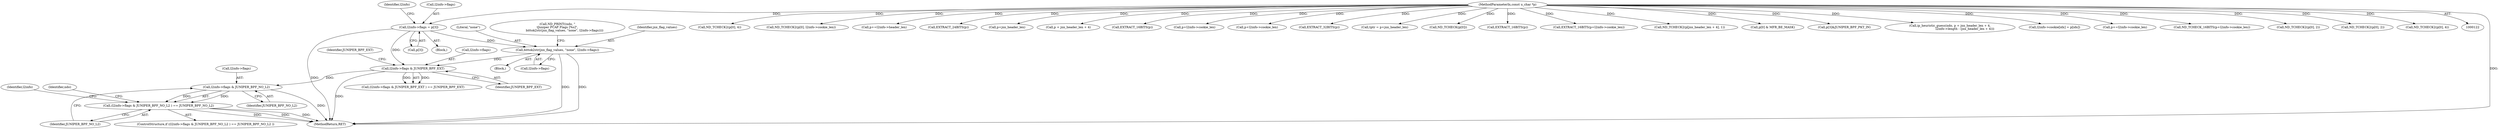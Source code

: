 digraph "0_tcpdump_42073d54c53a496be40ae84152bbfe2c923ac7bc@pointer" {
"1000448" [label="(Call,l2info->flags & JUNIPER_BPF_NO_L2)"];
"1000242" [label="(Call,l2info->flags & JUNIPER_BPF_EXT)"];
"1000177" [label="(Call,l2info->flags = p[3])"];
"1000124" [label="(MethodParameterIn,const u_char *p)"];
"1000234" [label="(Call,bittok2str(jnx_flag_values, \"none\", l2info->flags))"];
"1000447" [label="(Call,(l2info->flags & JUNIPER_BPF_NO_L2 ) == JUNIPER_BPF_NO_L2)"];
"1000979" [label="(Call,ND_TCHECK2(p[0], 4))"];
"1000177" [label="(Call,l2info->flags = p[3])"];
"1000241" [label="(Call,(l2info->flags & JUNIPER_BPF_EXT ) == JUNIPER_BPF_EXT)"];
"1000243" [label="(Call,l2info->flags)"];
"1000655" [label="(Call,ND_TCHECK2(p[0], l2info->cookie_len))"];
"1000242" [label="(Call,l2info->flags & JUNIPER_BPF_EXT)"];
"1000232" [label="(Block,)"];
"1000505" [label="(Call,p+=l2info->header_len)"];
"1000229" [label="(Call,ND_PRINT((ndo, \"\n\tJuniper PCAP Flags [%s]\",\n               bittok2str(jnx_flag_values, \"none\", l2info->flags))))"];
"1000237" [label="(Call,l2info->flags)"];
"1000195" [label="(Call,EXTRACT_24BITS(p))"];
"1000251" [label="(Call,p+jnx_header_len)"];
"1000235" [label="(Identifier,jnx_flag_values)"];
"1000474" [label="(Call,p + jnx_header_len + 4)"];
"1000452" [label="(Identifier,JUNIPER_BPF_NO_L2)"];
"1000920" [label="(Call,EXTRACT_16BITS(p))"];
"1000448" [label="(Call,l2info->flags & JUNIPER_BPF_NO_L2)"];
"1000446" [label="(ControlStructure,if ((l2info->flags & JUNIPER_BPF_NO_L2 ) == JUNIPER_BPF_NO_L2 ))"];
"1000457" [label="(Identifier,ndo)"];
"1000722" [label="(Call,p+l2info->cookie_len)"];
"1000712" [label="(Call,p+l2info->cookie_len)"];
"1000995" [label="(Call,EXTRACT_32BITS(p))"];
"1000249" [label="(Call,tptr = p+jnx_header_len)"];
"1000502" [label="(Identifier,l2info)"];
"1001075" [label="(MethodReturn,RET)"];
"1000447" [label="(Call,(l2info->flags & JUNIPER_BPF_NO_L2 ) == JUNIPER_BPF_NO_L2)"];
"1000186" [label="(Identifier,l2info)"];
"1000524" [label="(Call,ND_TCHECK(p[0]))"];
"1000822" [label="(Call,EXTRACT_16BITS(p))"];
"1000181" [label="(Call,p[3])"];
"1000721" [label="(Call,EXTRACT_16BITS(p+l2info->cookie_len))"];
"1000463" [label="(Call,ND_TCHECK2(p[jnx_header_len + 4], 1))"];
"1000178" [label="(Call,l2info->flags)"];
"1000236" [label="(Literal,\"none\")"];
"1000453" [label="(Identifier,JUNIPER_BPF_NO_L2)"];
"1000246" [label="(Identifier,JUNIPER_BPF_EXT)"];
"1000599" [label="(Call,p[0] & MFR_BE_MASK)"];
"1000449" [label="(Call,l2info->flags)"];
"1000188" [label="(Call,p[3]&JUNIPER_BPF_PKT_IN)"];
"1000472" [label="(Call,ip_heuristic_guess(ndo, p + jnx_header_len + 4,\n                               l2info->length - (jnx_header_len + 4)))"];
"1000682" [label="(Call,l2info->cookie[idx] = p[idx])"];
"1000247" [label="(Identifier,JUNIPER_BPF_EXT)"];
"1000234" [label="(Call,bittok2str(jnx_flag_values, \"none\", l2info->flags))"];
"1000127" [label="(Block,)"];
"1000730" [label="(Call,p+=l2info->cookie_len)"];
"1000124" [label="(MethodParameterIn,const u_char *p)"];
"1000711" [label="(Call,ND_TCHECK_16BITS(p+l2info->cookie_len))"];
"1000902" [label="(Call,ND_TCHECK2(p[0], 2))"];
"1000804" [label="(Call,ND_TCHECK2(p[0], 2))"];
"1000172" [label="(Call,ND_TCHECK2(p[0], 4))"];
"1000448" -> "1000447"  [label="AST: "];
"1000448" -> "1000452"  [label="CFG: "];
"1000449" -> "1000448"  [label="AST: "];
"1000452" -> "1000448"  [label="AST: "];
"1000453" -> "1000448"  [label="CFG: "];
"1000448" -> "1001075"  [label="DDG: "];
"1000448" -> "1000447"  [label="DDG: "];
"1000448" -> "1000447"  [label="DDG: "];
"1000242" -> "1000448"  [label="DDG: "];
"1000242" -> "1000241"  [label="AST: "];
"1000242" -> "1000246"  [label="CFG: "];
"1000243" -> "1000242"  [label="AST: "];
"1000246" -> "1000242"  [label="AST: "];
"1000247" -> "1000242"  [label="CFG: "];
"1000242" -> "1001075"  [label="DDG: "];
"1000242" -> "1000241"  [label="DDG: "];
"1000242" -> "1000241"  [label="DDG: "];
"1000177" -> "1000242"  [label="DDG: "];
"1000234" -> "1000242"  [label="DDG: "];
"1000177" -> "1000127"  [label="AST: "];
"1000177" -> "1000181"  [label="CFG: "];
"1000178" -> "1000177"  [label="AST: "];
"1000181" -> "1000177"  [label="AST: "];
"1000186" -> "1000177"  [label="CFG: "];
"1000177" -> "1001075"  [label="DDG: "];
"1000124" -> "1000177"  [label="DDG: "];
"1000177" -> "1000234"  [label="DDG: "];
"1000124" -> "1000122"  [label="AST: "];
"1000124" -> "1001075"  [label="DDG: "];
"1000124" -> "1000172"  [label="DDG: "];
"1000124" -> "1000188"  [label="DDG: "];
"1000124" -> "1000195"  [label="DDG: "];
"1000124" -> "1000249"  [label="DDG: "];
"1000124" -> "1000251"  [label="DDG: "];
"1000124" -> "1000463"  [label="DDG: "];
"1000124" -> "1000472"  [label="DDG: "];
"1000124" -> "1000474"  [label="DDG: "];
"1000124" -> "1000505"  [label="DDG: "];
"1000124" -> "1000524"  [label="DDG: "];
"1000124" -> "1000599"  [label="DDG: "];
"1000124" -> "1000655"  [label="DDG: "];
"1000124" -> "1000682"  [label="DDG: "];
"1000124" -> "1000711"  [label="DDG: "];
"1000124" -> "1000712"  [label="DDG: "];
"1000124" -> "1000721"  [label="DDG: "];
"1000124" -> "1000722"  [label="DDG: "];
"1000124" -> "1000730"  [label="DDG: "];
"1000124" -> "1000804"  [label="DDG: "];
"1000124" -> "1000822"  [label="DDG: "];
"1000124" -> "1000902"  [label="DDG: "];
"1000124" -> "1000920"  [label="DDG: "];
"1000124" -> "1000979"  [label="DDG: "];
"1000124" -> "1000995"  [label="DDG: "];
"1000234" -> "1000232"  [label="AST: "];
"1000234" -> "1000237"  [label="CFG: "];
"1000235" -> "1000234"  [label="AST: "];
"1000236" -> "1000234"  [label="AST: "];
"1000237" -> "1000234"  [label="AST: "];
"1000229" -> "1000234"  [label="CFG: "];
"1000234" -> "1001075"  [label="DDG: "];
"1000234" -> "1001075"  [label="DDG: "];
"1000447" -> "1000446"  [label="AST: "];
"1000447" -> "1000453"  [label="CFG: "];
"1000453" -> "1000447"  [label="AST: "];
"1000457" -> "1000447"  [label="CFG: "];
"1000502" -> "1000447"  [label="CFG: "];
"1000447" -> "1001075"  [label="DDG: "];
"1000447" -> "1001075"  [label="DDG: "];
"1000447" -> "1001075"  [label="DDG: "];
}
